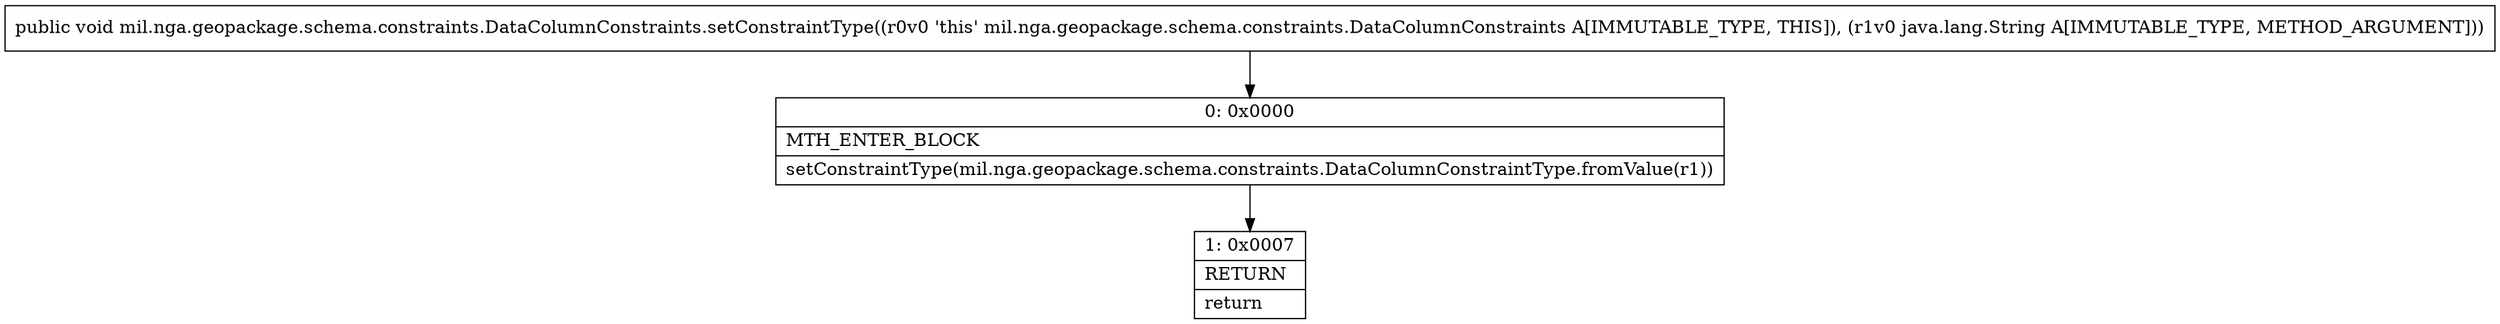 digraph "CFG formil.nga.geopackage.schema.constraints.DataColumnConstraints.setConstraintType(Ljava\/lang\/String;)V" {
Node_0 [shape=record,label="{0\:\ 0x0000|MTH_ENTER_BLOCK\l|setConstraintType(mil.nga.geopackage.schema.constraints.DataColumnConstraintType.fromValue(r1))\l}"];
Node_1 [shape=record,label="{1\:\ 0x0007|RETURN\l|return\l}"];
MethodNode[shape=record,label="{public void mil.nga.geopackage.schema.constraints.DataColumnConstraints.setConstraintType((r0v0 'this' mil.nga.geopackage.schema.constraints.DataColumnConstraints A[IMMUTABLE_TYPE, THIS]), (r1v0 java.lang.String A[IMMUTABLE_TYPE, METHOD_ARGUMENT])) }"];
MethodNode -> Node_0;
Node_0 -> Node_1;
}

